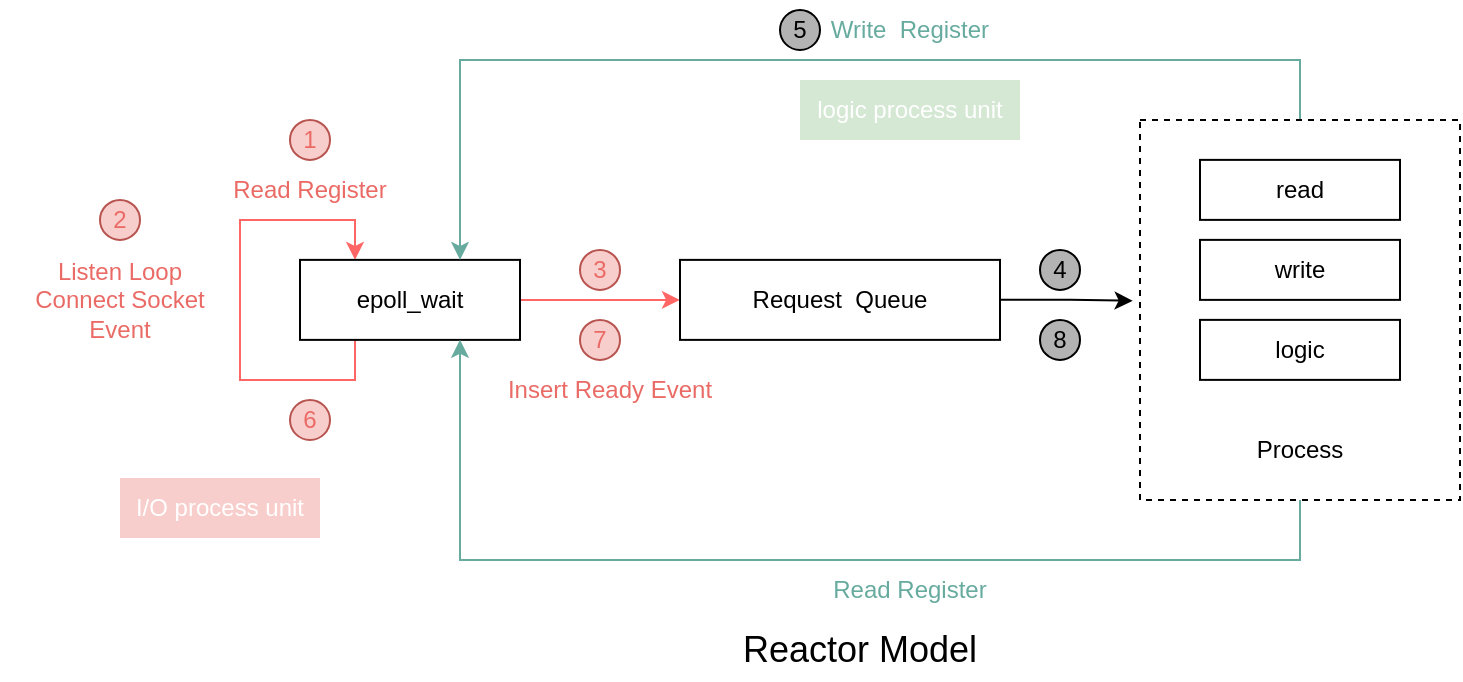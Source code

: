 <mxfile version="21.6.8" type="github">
  <diagram id="C5RBs43oDa-KdzZeNtuy" name="Page-1">
    <mxGraphModel dx="842" dy="567" grid="1" gridSize="10" guides="1" tooltips="1" connect="1" arrows="1" fold="1" page="1" pageScale="1" pageWidth="1169" pageHeight="827" math="0" shadow="0">
      <root>
        <mxCell id="WIyWlLk6GJQsqaUBKTNV-0" />
        <mxCell id="WIyWlLk6GJQsqaUBKTNV-1" parent="WIyWlLk6GJQsqaUBKTNV-0" />
        <mxCell id="8CgoTSZrTO_8La05noaP-6" style="edgeStyle=orthogonalEdgeStyle;rounded=0;orthogonalLoop=1;jettySize=auto;html=1;entryX=0;entryY=0.5;entryDx=0;entryDy=0;strokeColor=#FF6666;fontColor=#EA6B66;" parent="WIyWlLk6GJQsqaUBKTNV-1" source="8CgoTSZrTO_8La05noaP-0" target="8CgoTSZrTO_8La05noaP-2" edge="1">
          <mxGeometry relative="1" as="geometry" />
        </mxCell>
        <mxCell id="8CgoTSZrTO_8La05noaP-18" style="edgeStyle=orthogonalEdgeStyle;rounded=0;orthogonalLoop=1;jettySize=auto;html=1;exitX=0.25;exitY=1;exitDx=0;exitDy=0;entryX=0.25;entryY=0;entryDx=0;entryDy=0;fontColor=#EA6B66;strokeColor=#FF6666;" parent="WIyWlLk6GJQsqaUBKTNV-1" source="8CgoTSZrTO_8La05noaP-0" target="8CgoTSZrTO_8La05noaP-0" edge="1">
          <mxGeometry relative="1" as="geometry">
            <mxPoint x="247.429" y="279.94" as="targetPoint" />
            <Array as="points">
              <mxPoint x="248" y="350" />
              <mxPoint x="190" y="350" />
              <mxPoint x="190" y="270" />
              <mxPoint x="248" y="270" />
            </Array>
          </mxGeometry>
        </mxCell>
        <mxCell id="8CgoTSZrTO_8La05noaP-0" value="epoll_wait" style="rounded=0;whiteSpace=wrap;html=1;" parent="WIyWlLk6GJQsqaUBKTNV-1" vertex="1">
          <mxGeometry x="220" y="289.94" width="110" height="40" as="geometry" />
        </mxCell>
        <mxCell id="8CgoTSZrTO_8La05noaP-7" style="edgeStyle=orthogonalEdgeStyle;rounded=0;orthogonalLoop=1;jettySize=auto;html=1;entryX=-0.023;entryY=0.476;entryDx=0;entryDy=0;entryPerimeter=0;" parent="WIyWlLk6GJQsqaUBKTNV-1" source="8CgoTSZrTO_8La05noaP-2" target="8CgoTSZrTO_8La05noaP-5" edge="1">
          <mxGeometry relative="1" as="geometry" />
        </mxCell>
        <mxCell id="8CgoTSZrTO_8La05noaP-2" value="Request&amp;nbsp; Queue" style="rounded=0;whiteSpace=wrap;html=1;" parent="WIyWlLk6GJQsqaUBKTNV-1" vertex="1">
          <mxGeometry x="410" y="289.94" width="160" height="40" as="geometry" />
        </mxCell>
        <mxCell id="8CgoTSZrTO_8La05noaP-16" style="edgeStyle=orthogonalEdgeStyle;rounded=0;orthogonalLoop=1;jettySize=auto;html=1;strokeColor=#67AB9F;" parent="WIyWlLk6GJQsqaUBKTNV-1" source="8CgoTSZrTO_8La05noaP-5" target="8CgoTSZrTO_8La05noaP-0" edge="1">
          <mxGeometry relative="1" as="geometry">
            <Array as="points">
              <mxPoint x="720" y="189.94" />
              <mxPoint x="300" y="189.94" />
            </Array>
          </mxGeometry>
        </mxCell>
        <mxCell id="8CgoTSZrTO_8La05noaP-17" style="edgeStyle=orthogonalEdgeStyle;rounded=0;orthogonalLoop=1;jettySize=auto;html=1;strokeColor=#67AB9F;" parent="WIyWlLk6GJQsqaUBKTNV-1" source="8CgoTSZrTO_8La05noaP-5" edge="1">
          <mxGeometry relative="1" as="geometry">
            <mxPoint x="300" y="329.94" as="targetPoint" />
            <Array as="points">
              <mxPoint x="720" y="439.94" />
              <mxPoint x="300" y="439.94" />
              <mxPoint x="300" y="329.94" />
            </Array>
          </mxGeometry>
        </mxCell>
        <mxCell id="8CgoTSZrTO_8La05noaP-5" value="" style="rounded=0;whiteSpace=wrap;html=1;dashed=1;" parent="WIyWlLk6GJQsqaUBKTNV-1" vertex="1">
          <mxGeometry x="640" y="219.94" width="160" height="190" as="geometry" />
        </mxCell>
        <mxCell id="8CgoTSZrTO_8La05noaP-9" value="read" style="rounded=0;whiteSpace=wrap;html=1;" parent="WIyWlLk6GJQsqaUBKTNV-1" vertex="1">
          <mxGeometry x="670" y="239.94" width="100" height="30" as="geometry" />
        </mxCell>
        <mxCell id="8CgoTSZrTO_8La05noaP-10" value="write" style="rounded=0;whiteSpace=wrap;html=1;" parent="WIyWlLk6GJQsqaUBKTNV-1" vertex="1">
          <mxGeometry x="670" y="279.94" width="100" height="30" as="geometry" />
        </mxCell>
        <mxCell id="8CgoTSZrTO_8La05noaP-11" value="logic" style="rounded=0;whiteSpace=wrap;html=1;" parent="WIyWlLk6GJQsqaUBKTNV-1" vertex="1">
          <mxGeometry x="670" y="319.94" width="100" height="30" as="geometry" />
        </mxCell>
        <mxCell id="8CgoTSZrTO_8La05noaP-13" value="Process" style="text;html=1;strokeColor=none;fillColor=none;align=center;verticalAlign=middle;whiteSpace=wrap;rounded=0;" parent="WIyWlLk6GJQsqaUBKTNV-1" vertex="1">
          <mxGeometry x="690" y="369.94" width="60" height="30" as="geometry" />
        </mxCell>
        <mxCell id="8CgoTSZrTO_8La05noaP-20" value="Write&amp;nbsp; Register" style="text;html=1;strokeColor=none;fillColor=none;align=center;verticalAlign=middle;whiteSpace=wrap;rounded=0;fontColor=#67AB9F;" parent="WIyWlLk6GJQsqaUBKTNV-1" vertex="1">
          <mxGeometry x="460" y="160" width="130" height="30" as="geometry" />
        </mxCell>
        <mxCell id="8CgoTSZrTO_8La05noaP-22" value="Read Register" style="text;html=1;strokeColor=none;fillColor=none;align=center;verticalAlign=middle;whiteSpace=wrap;rounded=0;fontColor=#67AB9F;" parent="WIyWlLk6GJQsqaUBKTNV-1" vertex="1">
          <mxGeometry x="460" y="440" width="130" height="30" as="geometry" />
        </mxCell>
        <mxCell id="8CgoTSZrTO_8La05noaP-23" value="Read Register" style="text;html=1;strokeColor=none;fillColor=none;align=center;verticalAlign=middle;whiteSpace=wrap;rounded=0;fontColor=#EA6B66;" parent="WIyWlLk6GJQsqaUBKTNV-1" vertex="1">
          <mxGeometry x="160" y="239.94" width="130" height="30" as="geometry" />
        </mxCell>
        <mxCell id="8CgoTSZrTO_8La05noaP-24" value="Listen Loop&lt;br&gt;Connect Socket Event" style="text;html=1;strokeColor=none;fillColor=none;align=center;verticalAlign=middle;whiteSpace=wrap;rounded=0;fontColor=#EA6B66;" parent="WIyWlLk6GJQsqaUBKTNV-1" vertex="1">
          <mxGeometry x="70" y="294.94" width="120" height="30" as="geometry" />
        </mxCell>
        <mxCell id="8CgoTSZrTO_8La05noaP-26" value="Insert Ready Event" style="text;html=1;strokeColor=none;fillColor=none;align=center;verticalAlign=middle;whiteSpace=wrap;rounded=0;fontColor=#EA6B66;" parent="WIyWlLk6GJQsqaUBKTNV-1" vertex="1">
          <mxGeometry x="310" y="339.94" width="130" height="30" as="geometry" />
        </mxCell>
        <mxCell id="8CgoTSZrTO_8La05noaP-29" value="Reactor Model" style="text;html=1;strokeColor=none;fillColor=none;align=center;verticalAlign=middle;whiteSpace=wrap;rounded=0;fontSize=18;" parent="WIyWlLk6GJQsqaUBKTNV-1" vertex="1">
          <mxGeometry x="430" y="470" width="140" height="30" as="geometry" />
        </mxCell>
        <mxCell id="86daziNN2o27-4K1fmQL-0" value="1" style="ellipse;whiteSpace=wrap;html=1;aspect=fixed;fillColor=#f8cecc;strokeColor=#b85450;fontColor=#EA6B66;" vertex="1" parent="WIyWlLk6GJQsqaUBKTNV-1">
          <mxGeometry x="215" y="219.94" width="20" height="20" as="geometry" />
        </mxCell>
        <mxCell id="86daziNN2o27-4K1fmQL-1" value="2" style="ellipse;whiteSpace=wrap;html=1;aspect=fixed;fillColor=#f8cecc;strokeColor=#b85450;fontColor=#EA6B66;" vertex="1" parent="WIyWlLk6GJQsqaUBKTNV-1">
          <mxGeometry x="120" y="259.94" width="20" height="20" as="geometry" />
        </mxCell>
        <mxCell id="86daziNN2o27-4K1fmQL-2" value="3" style="ellipse;whiteSpace=wrap;html=1;aspect=fixed;fillColor=#f8cecc;strokeColor=#b85450;fontColor=#EA6B66;" vertex="1" parent="WIyWlLk6GJQsqaUBKTNV-1">
          <mxGeometry x="360" y="284.94" width="20" height="20" as="geometry" />
        </mxCell>
        <mxCell id="86daziNN2o27-4K1fmQL-3" value="4" style="ellipse;whiteSpace=wrap;html=1;aspect=fixed;fillColor=#B3B3B3;strokeColor=#000000;fontColor=#000000;" vertex="1" parent="WIyWlLk6GJQsqaUBKTNV-1">
          <mxGeometry x="590" y="284.94" width="20" height="20" as="geometry" />
        </mxCell>
        <mxCell id="86daziNN2o27-4K1fmQL-4" value="5" style="ellipse;whiteSpace=wrap;html=1;aspect=fixed;fillColor=#B3B3B3;strokeColor=#000000;fontColor=#000000;" vertex="1" parent="WIyWlLk6GJQsqaUBKTNV-1">
          <mxGeometry x="460" y="165" width="20" height="20" as="geometry" />
        </mxCell>
        <mxCell id="86daziNN2o27-4K1fmQL-5" value="6" style="ellipse;whiteSpace=wrap;html=1;aspect=fixed;fillColor=#f8cecc;strokeColor=#b85450;fontColor=#EA6B66;" vertex="1" parent="WIyWlLk6GJQsqaUBKTNV-1">
          <mxGeometry x="215" y="360" width="20" height="20" as="geometry" />
        </mxCell>
        <mxCell id="86daziNN2o27-4K1fmQL-6" value="7" style="ellipse;whiteSpace=wrap;html=1;aspect=fixed;fillColor=#f8cecc;strokeColor=#b85450;fontColor=#EA6B66;" vertex="1" parent="WIyWlLk6GJQsqaUBKTNV-1">
          <mxGeometry x="360" y="319.94" width="20" height="20" as="geometry" />
        </mxCell>
        <mxCell id="86daziNN2o27-4K1fmQL-7" value="8" style="ellipse;whiteSpace=wrap;html=1;aspect=fixed;fillColor=#B3B3B3;strokeColor=#000000;fontColor=#000000;" vertex="1" parent="WIyWlLk6GJQsqaUBKTNV-1">
          <mxGeometry x="590" y="319.94" width="20" height="20" as="geometry" />
        </mxCell>
        <mxCell id="86daziNN2o27-4K1fmQL-8" value="logic process unit" style="text;html=1;strokeColor=none;fillColor=#d5e8d4;align=center;verticalAlign=middle;whiteSpace=wrap;rounded=0;fontColor=#FFFFFF;" vertex="1" parent="WIyWlLk6GJQsqaUBKTNV-1">
          <mxGeometry x="470" y="200" width="110" height="30" as="geometry" />
        </mxCell>
        <mxCell id="86daziNN2o27-4K1fmQL-9" value="I/O process unit&lt;br&gt;" style="text;html=1;strokeColor=none;fillColor=#f8cecc;align=center;verticalAlign=middle;whiteSpace=wrap;rounded=0;fontColor=#FFFFFF;" vertex="1" parent="WIyWlLk6GJQsqaUBKTNV-1">
          <mxGeometry x="130" y="399" width="100" height="30" as="geometry" />
        </mxCell>
      </root>
    </mxGraphModel>
  </diagram>
</mxfile>

